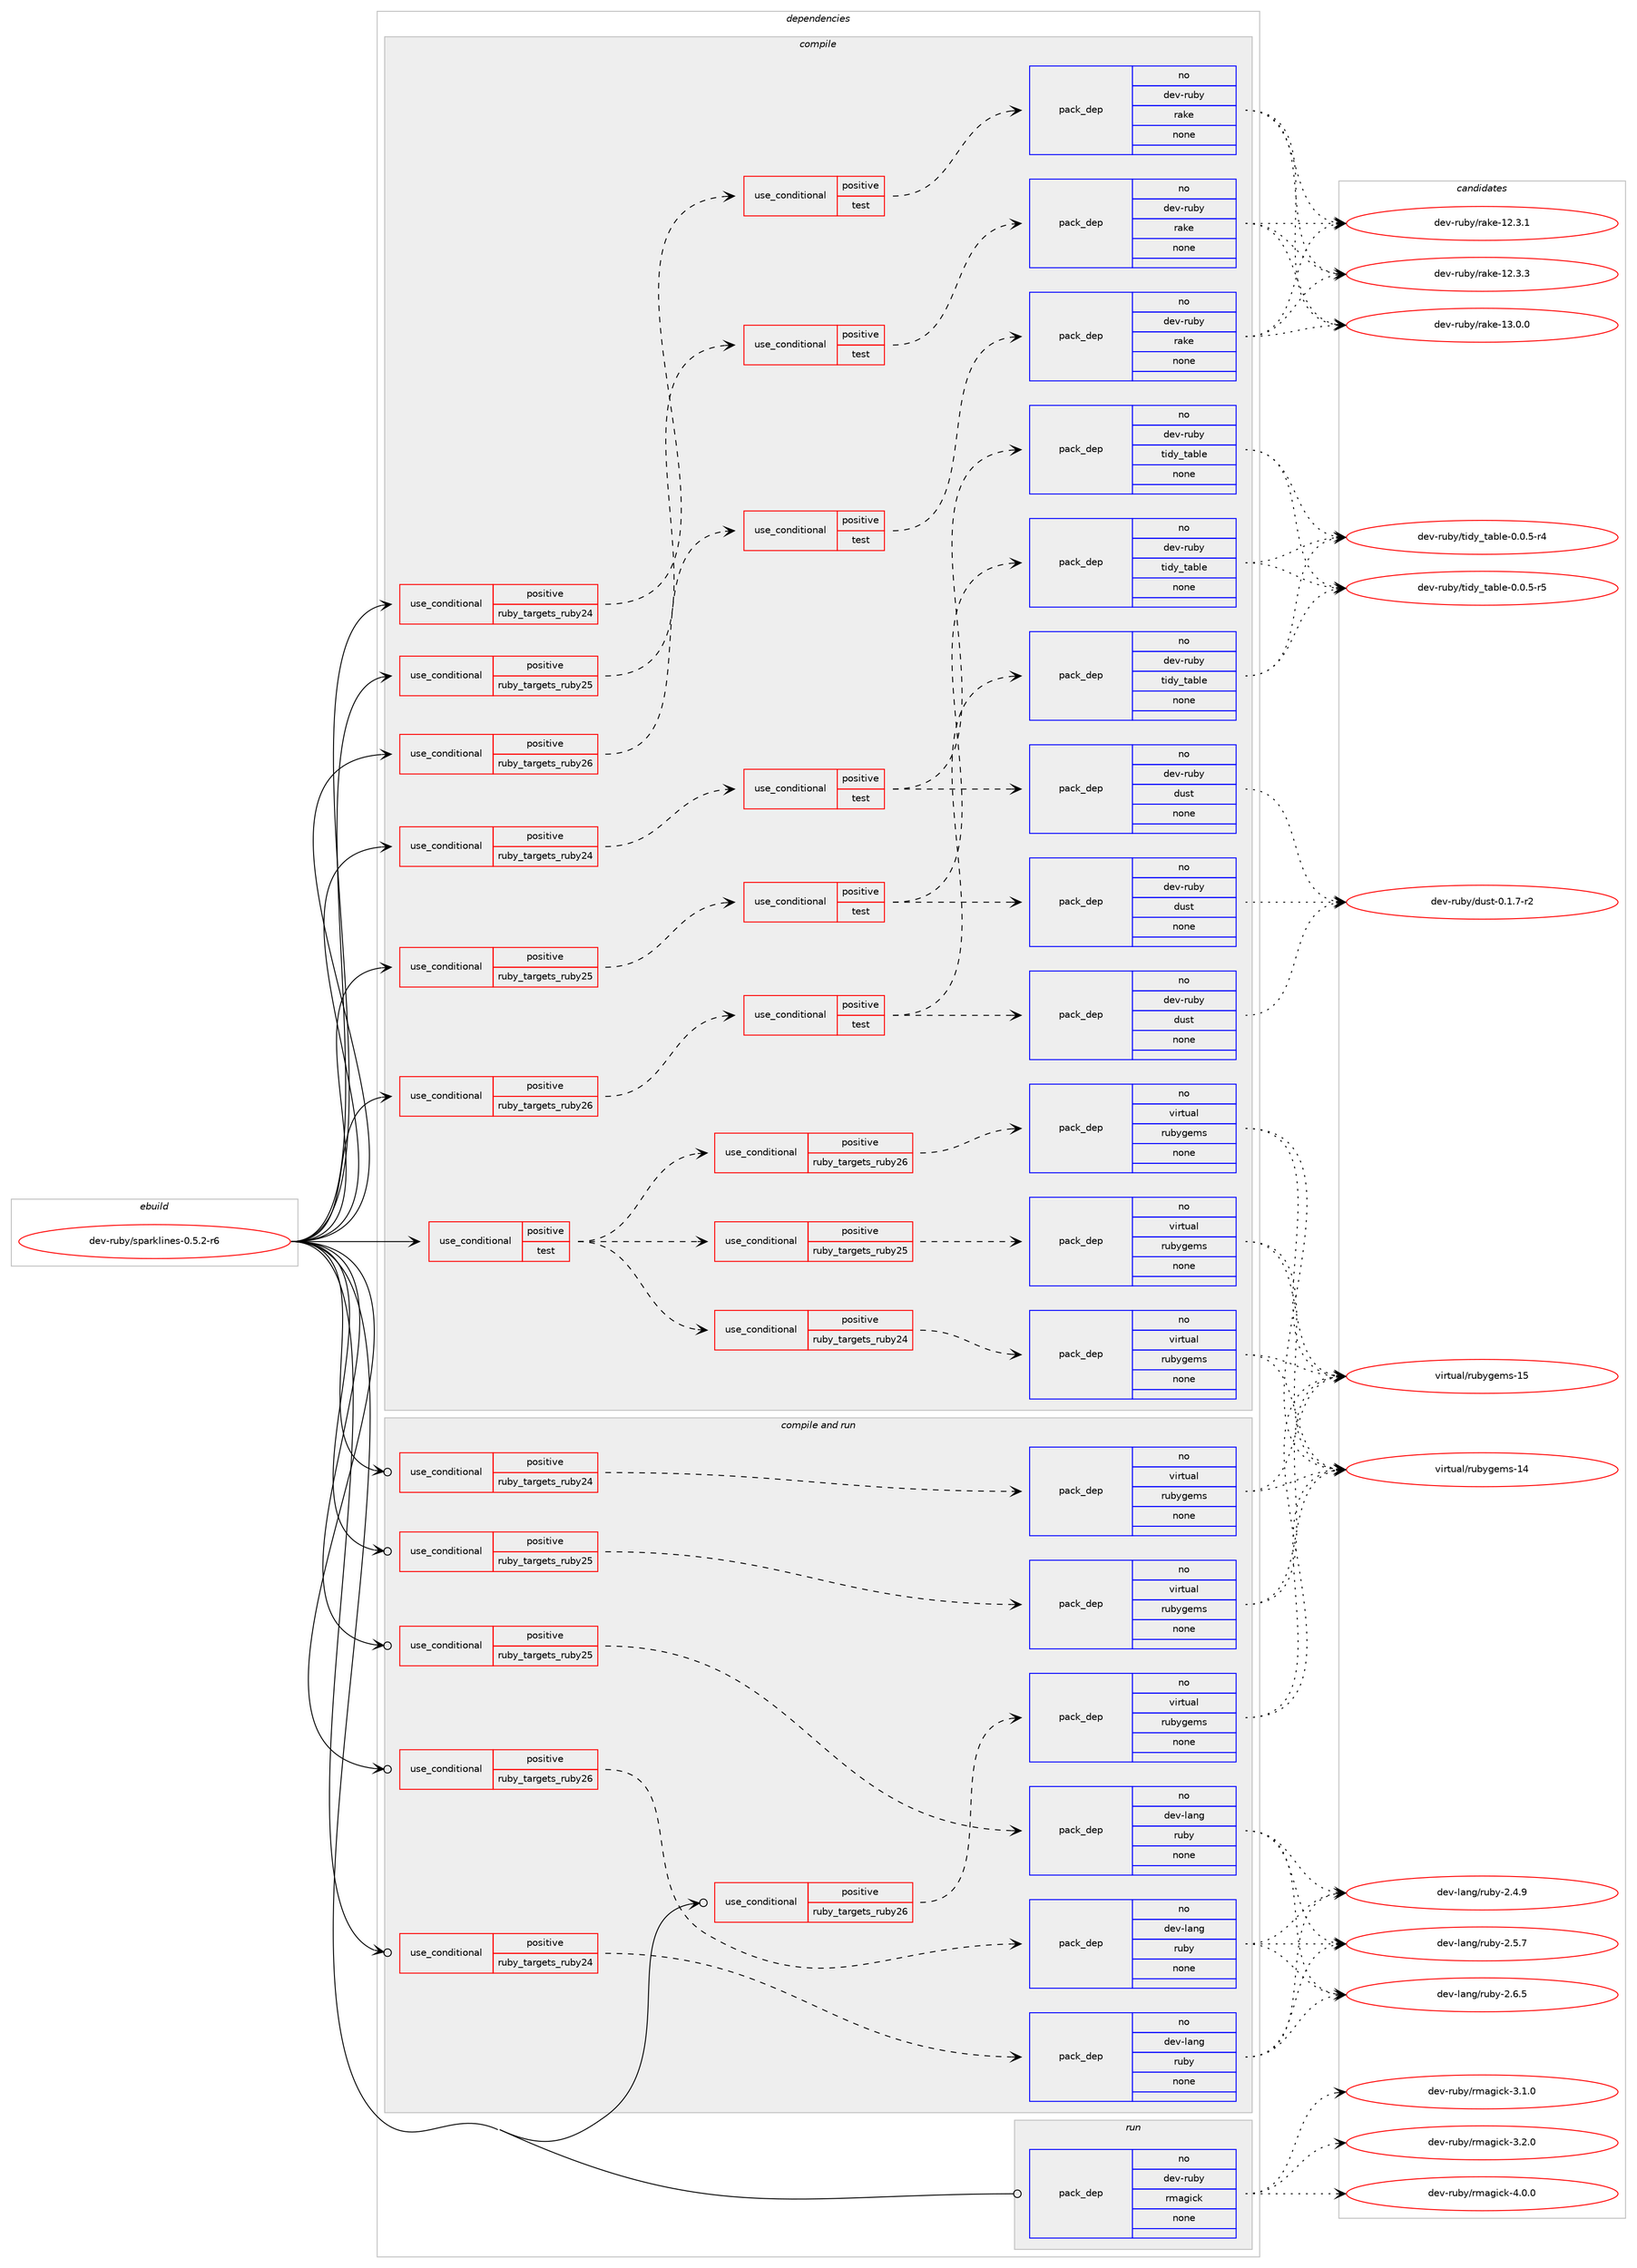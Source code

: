 digraph prolog {

# *************
# Graph options
# *************

newrank=true;
concentrate=true;
compound=true;
graph [rankdir=LR,fontname=Helvetica,fontsize=10,ranksep=1.5];#, ranksep=2.5, nodesep=0.2];
edge  [arrowhead=vee];
node  [fontname=Helvetica,fontsize=10];

# **********
# The ebuild
# **********

subgraph cluster_leftcol {
color=gray;
rank=same;
label=<<i>ebuild</i>>;
id [label="dev-ruby/sparklines-0.5.2-r6", color=red, width=4, href="../dev-ruby/sparklines-0.5.2-r6.svg"];
}

# ****************
# The dependencies
# ****************

subgraph cluster_midcol {
color=gray;
label=<<i>dependencies</i>>;
subgraph cluster_compile {
fillcolor="#eeeeee";
style=filled;
label=<<i>compile</i>>;
subgraph cond178414 {
dependency717572 [label=<<TABLE BORDER="0" CELLBORDER="1" CELLSPACING="0" CELLPADDING="4"><TR><TD ROWSPAN="3" CELLPADDING="10">use_conditional</TD></TR><TR><TD>positive</TD></TR><TR><TD>ruby_targets_ruby24</TD></TR></TABLE>>, shape=none, color=red];
subgraph cond178415 {
dependency717573 [label=<<TABLE BORDER="0" CELLBORDER="1" CELLSPACING="0" CELLPADDING="4"><TR><TD ROWSPAN="3" CELLPADDING="10">use_conditional</TD></TR><TR><TD>positive</TD></TR><TR><TD>test</TD></TR></TABLE>>, shape=none, color=red];
subgraph pack527112 {
dependency717574 [label=<<TABLE BORDER="0" CELLBORDER="1" CELLSPACING="0" CELLPADDING="4" WIDTH="220"><TR><TD ROWSPAN="6" CELLPADDING="30">pack_dep</TD></TR><TR><TD WIDTH="110">no</TD></TR><TR><TD>dev-ruby</TD></TR><TR><TD>rake</TD></TR><TR><TD>none</TD></TR><TR><TD></TD></TR></TABLE>>, shape=none, color=blue];
}
dependency717573:e -> dependency717574:w [weight=20,style="dashed",arrowhead="vee"];
}
dependency717572:e -> dependency717573:w [weight=20,style="dashed",arrowhead="vee"];
}
id:e -> dependency717572:w [weight=20,style="solid",arrowhead="vee"];
subgraph cond178416 {
dependency717575 [label=<<TABLE BORDER="0" CELLBORDER="1" CELLSPACING="0" CELLPADDING="4"><TR><TD ROWSPAN="3" CELLPADDING="10">use_conditional</TD></TR><TR><TD>positive</TD></TR><TR><TD>ruby_targets_ruby24</TD></TR></TABLE>>, shape=none, color=red];
subgraph cond178417 {
dependency717576 [label=<<TABLE BORDER="0" CELLBORDER="1" CELLSPACING="0" CELLPADDING="4"><TR><TD ROWSPAN="3" CELLPADDING="10">use_conditional</TD></TR><TR><TD>positive</TD></TR><TR><TD>test</TD></TR></TABLE>>, shape=none, color=red];
subgraph pack527113 {
dependency717577 [label=<<TABLE BORDER="0" CELLBORDER="1" CELLSPACING="0" CELLPADDING="4" WIDTH="220"><TR><TD ROWSPAN="6" CELLPADDING="30">pack_dep</TD></TR><TR><TD WIDTH="110">no</TD></TR><TR><TD>dev-ruby</TD></TR><TR><TD>tidy_table</TD></TR><TR><TD>none</TD></TR><TR><TD></TD></TR></TABLE>>, shape=none, color=blue];
}
dependency717576:e -> dependency717577:w [weight=20,style="dashed",arrowhead="vee"];
subgraph pack527114 {
dependency717578 [label=<<TABLE BORDER="0" CELLBORDER="1" CELLSPACING="0" CELLPADDING="4" WIDTH="220"><TR><TD ROWSPAN="6" CELLPADDING="30">pack_dep</TD></TR><TR><TD WIDTH="110">no</TD></TR><TR><TD>dev-ruby</TD></TR><TR><TD>dust</TD></TR><TR><TD>none</TD></TR><TR><TD></TD></TR></TABLE>>, shape=none, color=blue];
}
dependency717576:e -> dependency717578:w [weight=20,style="dashed",arrowhead="vee"];
}
dependency717575:e -> dependency717576:w [weight=20,style="dashed",arrowhead="vee"];
}
id:e -> dependency717575:w [weight=20,style="solid",arrowhead="vee"];
subgraph cond178418 {
dependency717579 [label=<<TABLE BORDER="0" CELLBORDER="1" CELLSPACING="0" CELLPADDING="4"><TR><TD ROWSPAN="3" CELLPADDING="10">use_conditional</TD></TR><TR><TD>positive</TD></TR><TR><TD>ruby_targets_ruby25</TD></TR></TABLE>>, shape=none, color=red];
subgraph cond178419 {
dependency717580 [label=<<TABLE BORDER="0" CELLBORDER="1" CELLSPACING="0" CELLPADDING="4"><TR><TD ROWSPAN="3" CELLPADDING="10">use_conditional</TD></TR><TR><TD>positive</TD></TR><TR><TD>test</TD></TR></TABLE>>, shape=none, color=red];
subgraph pack527115 {
dependency717581 [label=<<TABLE BORDER="0" CELLBORDER="1" CELLSPACING="0" CELLPADDING="4" WIDTH="220"><TR><TD ROWSPAN="6" CELLPADDING="30">pack_dep</TD></TR><TR><TD WIDTH="110">no</TD></TR><TR><TD>dev-ruby</TD></TR><TR><TD>rake</TD></TR><TR><TD>none</TD></TR><TR><TD></TD></TR></TABLE>>, shape=none, color=blue];
}
dependency717580:e -> dependency717581:w [weight=20,style="dashed",arrowhead="vee"];
}
dependency717579:e -> dependency717580:w [weight=20,style="dashed",arrowhead="vee"];
}
id:e -> dependency717579:w [weight=20,style="solid",arrowhead="vee"];
subgraph cond178420 {
dependency717582 [label=<<TABLE BORDER="0" CELLBORDER="1" CELLSPACING="0" CELLPADDING="4"><TR><TD ROWSPAN="3" CELLPADDING="10">use_conditional</TD></TR><TR><TD>positive</TD></TR><TR><TD>ruby_targets_ruby25</TD></TR></TABLE>>, shape=none, color=red];
subgraph cond178421 {
dependency717583 [label=<<TABLE BORDER="0" CELLBORDER="1" CELLSPACING="0" CELLPADDING="4"><TR><TD ROWSPAN="3" CELLPADDING="10">use_conditional</TD></TR><TR><TD>positive</TD></TR><TR><TD>test</TD></TR></TABLE>>, shape=none, color=red];
subgraph pack527116 {
dependency717584 [label=<<TABLE BORDER="0" CELLBORDER="1" CELLSPACING="0" CELLPADDING="4" WIDTH="220"><TR><TD ROWSPAN="6" CELLPADDING="30">pack_dep</TD></TR><TR><TD WIDTH="110">no</TD></TR><TR><TD>dev-ruby</TD></TR><TR><TD>tidy_table</TD></TR><TR><TD>none</TD></TR><TR><TD></TD></TR></TABLE>>, shape=none, color=blue];
}
dependency717583:e -> dependency717584:w [weight=20,style="dashed",arrowhead="vee"];
subgraph pack527117 {
dependency717585 [label=<<TABLE BORDER="0" CELLBORDER="1" CELLSPACING="0" CELLPADDING="4" WIDTH="220"><TR><TD ROWSPAN="6" CELLPADDING="30">pack_dep</TD></TR><TR><TD WIDTH="110">no</TD></TR><TR><TD>dev-ruby</TD></TR><TR><TD>dust</TD></TR><TR><TD>none</TD></TR><TR><TD></TD></TR></TABLE>>, shape=none, color=blue];
}
dependency717583:e -> dependency717585:w [weight=20,style="dashed",arrowhead="vee"];
}
dependency717582:e -> dependency717583:w [weight=20,style="dashed",arrowhead="vee"];
}
id:e -> dependency717582:w [weight=20,style="solid",arrowhead="vee"];
subgraph cond178422 {
dependency717586 [label=<<TABLE BORDER="0" CELLBORDER="1" CELLSPACING="0" CELLPADDING="4"><TR><TD ROWSPAN="3" CELLPADDING="10">use_conditional</TD></TR><TR><TD>positive</TD></TR><TR><TD>ruby_targets_ruby26</TD></TR></TABLE>>, shape=none, color=red];
subgraph cond178423 {
dependency717587 [label=<<TABLE BORDER="0" CELLBORDER="1" CELLSPACING="0" CELLPADDING="4"><TR><TD ROWSPAN="3" CELLPADDING="10">use_conditional</TD></TR><TR><TD>positive</TD></TR><TR><TD>test</TD></TR></TABLE>>, shape=none, color=red];
subgraph pack527118 {
dependency717588 [label=<<TABLE BORDER="0" CELLBORDER="1" CELLSPACING="0" CELLPADDING="4" WIDTH="220"><TR><TD ROWSPAN="6" CELLPADDING="30">pack_dep</TD></TR><TR><TD WIDTH="110">no</TD></TR><TR><TD>dev-ruby</TD></TR><TR><TD>rake</TD></TR><TR><TD>none</TD></TR><TR><TD></TD></TR></TABLE>>, shape=none, color=blue];
}
dependency717587:e -> dependency717588:w [weight=20,style="dashed",arrowhead="vee"];
}
dependency717586:e -> dependency717587:w [weight=20,style="dashed",arrowhead="vee"];
}
id:e -> dependency717586:w [weight=20,style="solid",arrowhead="vee"];
subgraph cond178424 {
dependency717589 [label=<<TABLE BORDER="0" CELLBORDER="1" CELLSPACING="0" CELLPADDING="4"><TR><TD ROWSPAN="3" CELLPADDING="10">use_conditional</TD></TR><TR><TD>positive</TD></TR><TR><TD>ruby_targets_ruby26</TD></TR></TABLE>>, shape=none, color=red];
subgraph cond178425 {
dependency717590 [label=<<TABLE BORDER="0" CELLBORDER="1" CELLSPACING="0" CELLPADDING="4"><TR><TD ROWSPAN="3" CELLPADDING="10">use_conditional</TD></TR><TR><TD>positive</TD></TR><TR><TD>test</TD></TR></TABLE>>, shape=none, color=red];
subgraph pack527119 {
dependency717591 [label=<<TABLE BORDER="0" CELLBORDER="1" CELLSPACING="0" CELLPADDING="4" WIDTH="220"><TR><TD ROWSPAN="6" CELLPADDING="30">pack_dep</TD></TR><TR><TD WIDTH="110">no</TD></TR><TR><TD>dev-ruby</TD></TR><TR><TD>tidy_table</TD></TR><TR><TD>none</TD></TR><TR><TD></TD></TR></TABLE>>, shape=none, color=blue];
}
dependency717590:e -> dependency717591:w [weight=20,style="dashed",arrowhead="vee"];
subgraph pack527120 {
dependency717592 [label=<<TABLE BORDER="0" CELLBORDER="1" CELLSPACING="0" CELLPADDING="4" WIDTH="220"><TR><TD ROWSPAN="6" CELLPADDING="30">pack_dep</TD></TR><TR><TD WIDTH="110">no</TD></TR><TR><TD>dev-ruby</TD></TR><TR><TD>dust</TD></TR><TR><TD>none</TD></TR><TR><TD></TD></TR></TABLE>>, shape=none, color=blue];
}
dependency717590:e -> dependency717592:w [weight=20,style="dashed",arrowhead="vee"];
}
dependency717589:e -> dependency717590:w [weight=20,style="dashed",arrowhead="vee"];
}
id:e -> dependency717589:w [weight=20,style="solid",arrowhead="vee"];
subgraph cond178426 {
dependency717593 [label=<<TABLE BORDER="0" CELLBORDER="1" CELLSPACING="0" CELLPADDING="4"><TR><TD ROWSPAN="3" CELLPADDING="10">use_conditional</TD></TR><TR><TD>positive</TD></TR><TR><TD>test</TD></TR></TABLE>>, shape=none, color=red];
subgraph cond178427 {
dependency717594 [label=<<TABLE BORDER="0" CELLBORDER="1" CELLSPACING="0" CELLPADDING="4"><TR><TD ROWSPAN="3" CELLPADDING="10">use_conditional</TD></TR><TR><TD>positive</TD></TR><TR><TD>ruby_targets_ruby24</TD></TR></TABLE>>, shape=none, color=red];
subgraph pack527121 {
dependency717595 [label=<<TABLE BORDER="0" CELLBORDER="1" CELLSPACING="0" CELLPADDING="4" WIDTH="220"><TR><TD ROWSPAN="6" CELLPADDING="30">pack_dep</TD></TR><TR><TD WIDTH="110">no</TD></TR><TR><TD>virtual</TD></TR><TR><TD>rubygems</TD></TR><TR><TD>none</TD></TR><TR><TD></TD></TR></TABLE>>, shape=none, color=blue];
}
dependency717594:e -> dependency717595:w [weight=20,style="dashed",arrowhead="vee"];
}
dependency717593:e -> dependency717594:w [weight=20,style="dashed",arrowhead="vee"];
subgraph cond178428 {
dependency717596 [label=<<TABLE BORDER="0" CELLBORDER="1" CELLSPACING="0" CELLPADDING="4"><TR><TD ROWSPAN="3" CELLPADDING="10">use_conditional</TD></TR><TR><TD>positive</TD></TR><TR><TD>ruby_targets_ruby25</TD></TR></TABLE>>, shape=none, color=red];
subgraph pack527122 {
dependency717597 [label=<<TABLE BORDER="0" CELLBORDER="1" CELLSPACING="0" CELLPADDING="4" WIDTH="220"><TR><TD ROWSPAN="6" CELLPADDING="30">pack_dep</TD></TR><TR><TD WIDTH="110">no</TD></TR><TR><TD>virtual</TD></TR><TR><TD>rubygems</TD></TR><TR><TD>none</TD></TR><TR><TD></TD></TR></TABLE>>, shape=none, color=blue];
}
dependency717596:e -> dependency717597:w [weight=20,style="dashed",arrowhead="vee"];
}
dependency717593:e -> dependency717596:w [weight=20,style="dashed",arrowhead="vee"];
subgraph cond178429 {
dependency717598 [label=<<TABLE BORDER="0" CELLBORDER="1" CELLSPACING="0" CELLPADDING="4"><TR><TD ROWSPAN="3" CELLPADDING="10">use_conditional</TD></TR><TR><TD>positive</TD></TR><TR><TD>ruby_targets_ruby26</TD></TR></TABLE>>, shape=none, color=red];
subgraph pack527123 {
dependency717599 [label=<<TABLE BORDER="0" CELLBORDER="1" CELLSPACING="0" CELLPADDING="4" WIDTH="220"><TR><TD ROWSPAN="6" CELLPADDING="30">pack_dep</TD></TR><TR><TD WIDTH="110">no</TD></TR><TR><TD>virtual</TD></TR><TR><TD>rubygems</TD></TR><TR><TD>none</TD></TR><TR><TD></TD></TR></TABLE>>, shape=none, color=blue];
}
dependency717598:e -> dependency717599:w [weight=20,style="dashed",arrowhead="vee"];
}
dependency717593:e -> dependency717598:w [weight=20,style="dashed",arrowhead="vee"];
}
id:e -> dependency717593:w [weight=20,style="solid",arrowhead="vee"];
}
subgraph cluster_compileandrun {
fillcolor="#eeeeee";
style=filled;
label=<<i>compile and run</i>>;
subgraph cond178430 {
dependency717600 [label=<<TABLE BORDER="0" CELLBORDER="1" CELLSPACING="0" CELLPADDING="4"><TR><TD ROWSPAN="3" CELLPADDING="10">use_conditional</TD></TR><TR><TD>positive</TD></TR><TR><TD>ruby_targets_ruby24</TD></TR></TABLE>>, shape=none, color=red];
subgraph pack527124 {
dependency717601 [label=<<TABLE BORDER="0" CELLBORDER="1" CELLSPACING="0" CELLPADDING="4" WIDTH="220"><TR><TD ROWSPAN="6" CELLPADDING="30">pack_dep</TD></TR><TR><TD WIDTH="110">no</TD></TR><TR><TD>dev-lang</TD></TR><TR><TD>ruby</TD></TR><TR><TD>none</TD></TR><TR><TD></TD></TR></TABLE>>, shape=none, color=blue];
}
dependency717600:e -> dependency717601:w [weight=20,style="dashed",arrowhead="vee"];
}
id:e -> dependency717600:w [weight=20,style="solid",arrowhead="odotvee"];
subgraph cond178431 {
dependency717602 [label=<<TABLE BORDER="0" CELLBORDER="1" CELLSPACING="0" CELLPADDING="4"><TR><TD ROWSPAN="3" CELLPADDING="10">use_conditional</TD></TR><TR><TD>positive</TD></TR><TR><TD>ruby_targets_ruby24</TD></TR></TABLE>>, shape=none, color=red];
subgraph pack527125 {
dependency717603 [label=<<TABLE BORDER="0" CELLBORDER="1" CELLSPACING="0" CELLPADDING="4" WIDTH="220"><TR><TD ROWSPAN="6" CELLPADDING="30">pack_dep</TD></TR><TR><TD WIDTH="110">no</TD></TR><TR><TD>virtual</TD></TR><TR><TD>rubygems</TD></TR><TR><TD>none</TD></TR><TR><TD></TD></TR></TABLE>>, shape=none, color=blue];
}
dependency717602:e -> dependency717603:w [weight=20,style="dashed",arrowhead="vee"];
}
id:e -> dependency717602:w [weight=20,style="solid",arrowhead="odotvee"];
subgraph cond178432 {
dependency717604 [label=<<TABLE BORDER="0" CELLBORDER="1" CELLSPACING="0" CELLPADDING="4"><TR><TD ROWSPAN="3" CELLPADDING="10">use_conditional</TD></TR><TR><TD>positive</TD></TR><TR><TD>ruby_targets_ruby25</TD></TR></TABLE>>, shape=none, color=red];
subgraph pack527126 {
dependency717605 [label=<<TABLE BORDER="0" CELLBORDER="1" CELLSPACING="0" CELLPADDING="4" WIDTH="220"><TR><TD ROWSPAN="6" CELLPADDING="30">pack_dep</TD></TR><TR><TD WIDTH="110">no</TD></TR><TR><TD>dev-lang</TD></TR><TR><TD>ruby</TD></TR><TR><TD>none</TD></TR><TR><TD></TD></TR></TABLE>>, shape=none, color=blue];
}
dependency717604:e -> dependency717605:w [weight=20,style="dashed",arrowhead="vee"];
}
id:e -> dependency717604:w [weight=20,style="solid",arrowhead="odotvee"];
subgraph cond178433 {
dependency717606 [label=<<TABLE BORDER="0" CELLBORDER="1" CELLSPACING="0" CELLPADDING="4"><TR><TD ROWSPAN="3" CELLPADDING="10">use_conditional</TD></TR><TR><TD>positive</TD></TR><TR><TD>ruby_targets_ruby25</TD></TR></TABLE>>, shape=none, color=red];
subgraph pack527127 {
dependency717607 [label=<<TABLE BORDER="0" CELLBORDER="1" CELLSPACING="0" CELLPADDING="4" WIDTH="220"><TR><TD ROWSPAN="6" CELLPADDING="30">pack_dep</TD></TR><TR><TD WIDTH="110">no</TD></TR><TR><TD>virtual</TD></TR><TR><TD>rubygems</TD></TR><TR><TD>none</TD></TR><TR><TD></TD></TR></TABLE>>, shape=none, color=blue];
}
dependency717606:e -> dependency717607:w [weight=20,style="dashed",arrowhead="vee"];
}
id:e -> dependency717606:w [weight=20,style="solid",arrowhead="odotvee"];
subgraph cond178434 {
dependency717608 [label=<<TABLE BORDER="0" CELLBORDER="1" CELLSPACING="0" CELLPADDING="4"><TR><TD ROWSPAN="3" CELLPADDING="10">use_conditional</TD></TR><TR><TD>positive</TD></TR><TR><TD>ruby_targets_ruby26</TD></TR></TABLE>>, shape=none, color=red];
subgraph pack527128 {
dependency717609 [label=<<TABLE BORDER="0" CELLBORDER="1" CELLSPACING="0" CELLPADDING="4" WIDTH="220"><TR><TD ROWSPAN="6" CELLPADDING="30">pack_dep</TD></TR><TR><TD WIDTH="110">no</TD></TR><TR><TD>dev-lang</TD></TR><TR><TD>ruby</TD></TR><TR><TD>none</TD></TR><TR><TD></TD></TR></TABLE>>, shape=none, color=blue];
}
dependency717608:e -> dependency717609:w [weight=20,style="dashed",arrowhead="vee"];
}
id:e -> dependency717608:w [weight=20,style="solid",arrowhead="odotvee"];
subgraph cond178435 {
dependency717610 [label=<<TABLE BORDER="0" CELLBORDER="1" CELLSPACING="0" CELLPADDING="4"><TR><TD ROWSPAN="3" CELLPADDING="10">use_conditional</TD></TR><TR><TD>positive</TD></TR><TR><TD>ruby_targets_ruby26</TD></TR></TABLE>>, shape=none, color=red];
subgraph pack527129 {
dependency717611 [label=<<TABLE BORDER="0" CELLBORDER="1" CELLSPACING="0" CELLPADDING="4" WIDTH="220"><TR><TD ROWSPAN="6" CELLPADDING="30">pack_dep</TD></TR><TR><TD WIDTH="110">no</TD></TR><TR><TD>virtual</TD></TR><TR><TD>rubygems</TD></TR><TR><TD>none</TD></TR><TR><TD></TD></TR></TABLE>>, shape=none, color=blue];
}
dependency717610:e -> dependency717611:w [weight=20,style="dashed",arrowhead="vee"];
}
id:e -> dependency717610:w [weight=20,style="solid",arrowhead="odotvee"];
}
subgraph cluster_run {
fillcolor="#eeeeee";
style=filled;
label=<<i>run</i>>;
subgraph pack527130 {
dependency717612 [label=<<TABLE BORDER="0" CELLBORDER="1" CELLSPACING="0" CELLPADDING="4" WIDTH="220"><TR><TD ROWSPAN="6" CELLPADDING="30">pack_dep</TD></TR><TR><TD WIDTH="110">no</TD></TR><TR><TD>dev-ruby</TD></TR><TR><TD>rmagick</TD></TR><TR><TD>none</TD></TR><TR><TD></TD></TR></TABLE>>, shape=none, color=blue];
}
id:e -> dependency717612:w [weight=20,style="solid",arrowhead="odot"];
}
}

# **************
# The candidates
# **************

subgraph cluster_choices {
rank=same;
color=gray;
label=<<i>candidates</i>>;

subgraph choice527112 {
color=black;
nodesep=1;
choice1001011184511411798121471149710710145495046514649 [label="dev-ruby/rake-12.3.1", color=red, width=4,href="../dev-ruby/rake-12.3.1.svg"];
choice1001011184511411798121471149710710145495046514651 [label="dev-ruby/rake-12.3.3", color=red, width=4,href="../dev-ruby/rake-12.3.3.svg"];
choice1001011184511411798121471149710710145495146484648 [label="dev-ruby/rake-13.0.0", color=red, width=4,href="../dev-ruby/rake-13.0.0.svg"];
dependency717574:e -> choice1001011184511411798121471149710710145495046514649:w [style=dotted,weight="100"];
dependency717574:e -> choice1001011184511411798121471149710710145495046514651:w [style=dotted,weight="100"];
dependency717574:e -> choice1001011184511411798121471149710710145495146484648:w [style=dotted,weight="100"];
}
subgraph choice527113 {
color=black;
nodesep=1;
choice1001011184511411798121471161051001219511697981081014548464846534511452 [label="dev-ruby/tidy_table-0.0.5-r4", color=red, width=4,href="../dev-ruby/tidy_table-0.0.5-r4.svg"];
choice1001011184511411798121471161051001219511697981081014548464846534511453 [label="dev-ruby/tidy_table-0.0.5-r5", color=red, width=4,href="../dev-ruby/tidy_table-0.0.5-r5.svg"];
dependency717577:e -> choice1001011184511411798121471161051001219511697981081014548464846534511452:w [style=dotted,weight="100"];
dependency717577:e -> choice1001011184511411798121471161051001219511697981081014548464846534511453:w [style=dotted,weight="100"];
}
subgraph choice527114 {
color=black;
nodesep=1;
choice1001011184511411798121471001171151164548464946554511450 [label="dev-ruby/dust-0.1.7-r2", color=red, width=4,href="../dev-ruby/dust-0.1.7-r2.svg"];
dependency717578:e -> choice1001011184511411798121471001171151164548464946554511450:w [style=dotted,weight="100"];
}
subgraph choice527115 {
color=black;
nodesep=1;
choice1001011184511411798121471149710710145495046514649 [label="dev-ruby/rake-12.3.1", color=red, width=4,href="../dev-ruby/rake-12.3.1.svg"];
choice1001011184511411798121471149710710145495046514651 [label="dev-ruby/rake-12.3.3", color=red, width=4,href="../dev-ruby/rake-12.3.3.svg"];
choice1001011184511411798121471149710710145495146484648 [label="dev-ruby/rake-13.0.0", color=red, width=4,href="../dev-ruby/rake-13.0.0.svg"];
dependency717581:e -> choice1001011184511411798121471149710710145495046514649:w [style=dotted,weight="100"];
dependency717581:e -> choice1001011184511411798121471149710710145495046514651:w [style=dotted,weight="100"];
dependency717581:e -> choice1001011184511411798121471149710710145495146484648:w [style=dotted,weight="100"];
}
subgraph choice527116 {
color=black;
nodesep=1;
choice1001011184511411798121471161051001219511697981081014548464846534511452 [label="dev-ruby/tidy_table-0.0.5-r4", color=red, width=4,href="../dev-ruby/tidy_table-0.0.5-r4.svg"];
choice1001011184511411798121471161051001219511697981081014548464846534511453 [label="dev-ruby/tidy_table-0.0.5-r5", color=red, width=4,href="../dev-ruby/tidy_table-0.0.5-r5.svg"];
dependency717584:e -> choice1001011184511411798121471161051001219511697981081014548464846534511452:w [style=dotted,weight="100"];
dependency717584:e -> choice1001011184511411798121471161051001219511697981081014548464846534511453:w [style=dotted,weight="100"];
}
subgraph choice527117 {
color=black;
nodesep=1;
choice1001011184511411798121471001171151164548464946554511450 [label="dev-ruby/dust-0.1.7-r2", color=red, width=4,href="../dev-ruby/dust-0.1.7-r2.svg"];
dependency717585:e -> choice1001011184511411798121471001171151164548464946554511450:w [style=dotted,weight="100"];
}
subgraph choice527118 {
color=black;
nodesep=1;
choice1001011184511411798121471149710710145495046514649 [label="dev-ruby/rake-12.3.1", color=red, width=4,href="../dev-ruby/rake-12.3.1.svg"];
choice1001011184511411798121471149710710145495046514651 [label="dev-ruby/rake-12.3.3", color=red, width=4,href="../dev-ruby/rake-12.3.3.svg"];
choice1001011184511411798121471149710710145495146484648 [label="dev-ruby/rake-13.0.0", color=red, width=4,href="../dev-ruby/rake-13.0.0.svg"];
dependency717588:e -> choice1001011184511411798121471149710710145495046514649:w [style=dotted,weight="100"];
dependency717588:e -> choice1001011184511411798121471149710710145495046514651:w [style=dotted,weight="100"];
dependency717588:e -> choice1001011184511411798121471149710710145495146484648:w [style=dotted,weight="100"];
}
subgraph choice527119 {
color=black;
nodesep=1;
choice1001011184511411798121471161051001219511697981081014548464846534511452 [label="dev-ruby/tidy_table-0.0.5-r4", color=red, width=4,href="../dev-ruby/tidy_table-0.0.5-r4.svg"];
choice1001011184511411798121471161051001219511697981081014548464846534511453 [label="dev-ruby/tidy_table-0.0.5-r5", color=red, width=4,href="../dev-ruby/tidy_table-0.0.5-r5.svg"];
dependency717591:e -> choice1001011184511411798121471161051001219511697981081014548464846534511452:w [style=dotted,weight="100"];
dependency717591:e -> choice1001011184511411798121471161051001219511697981081014548464846534511453:w [style=dotted,weight="100"];
}
subgraph choice527120 {
color=black;
nodesep=1;
choice1001011184511411798121471001171151164548464946554511450 [label="dev-ruby/dust-0.1.7-r2", color=red, width=4,href="../dev-ruby/dust-0.1.7-r2.svg"];
dependency717592:e -> choice1001011184511411798121471001171151164548464946554511450:w [style=dotted,weight="100"];
}
subgraph choice527121 {
color=black;
nodesep=1;
choice118105114116117971084711411798121103101109115454952 [label="virtual/rubygems-14", color=red, width=4,href="../virtual/rubygems-14.svg"];
choice118105114116117971084711411798121103101109115454953 [label="virtual/rubygems-15", color=red, width=4,href="../virtual/rubygems-15.svg"];
dependency717595:e -> choice118105114116117971084711411798121103101109115454952:w [style=dotted,weight="100"];
dependency717595:e -> choice118105114116117971084711411798121103101109115454953:w [style=dotted,weight="100"];
}
subgraph choice527122 {
color=black;
nodesep=1;
choice118105114116117971084711411798121103101109115454952 [label="virtual/rubygems-14", color=red, width=4,href="../virtual/rubygems-14.svg"];
choice118105114116117971084711411798121103101109115454953 [label="virtual/rubygems-15", color=red, width=4,href="../virtual/rubygems-15.svg"];
dependency717597:e -> choice118105114116117971084711411798121103101109115454952:w [style=dotted,weight="100"];
dependency717597:e -> choice118105114116117971084711411798121103101109115454953:w [style=dotted,weight="100"];
}
subgraph choice527123 {
color=black;
nodesep=1;
choice118105114116117971084711411798121103101109115454952 [label="virtual/rubygems-14", color=red, width=4,href="../virtual/rubygems-14.svg"];
choice118105114116117971084711411798121103101109115454953 [label="virtual/rubygems-15", color=red, width=4,href="../virtual/rubygems-15.svg"];
dependency717599:e -> choice118105114116117971084711411798121103101109115454952:w [style=dotted,weight="100"];
dependency717599:e -> choice118105114116117971084711411798121103101109115454953:w [style=dotted,weight="100"];
}
subgraph choice527124 {
color=black;
nodesep=1;
choice10010111845108971101034711411798121455046524657 [label="dev-lang/ruby-2.4.9", color=red, width=4,href="../dev-lang/ruby-2.4.9.svg"];
choice10010111845108971101034711411798121455046534655 [label="dev-lang/ruby-2.5.7", color=red, width=4,href="../dev-lang/ruby-2.5.7.svg"];
choice10010111845108971101034711411798121455046544653 [label="dev-lang/ruby-2.6.5", color=red, width=4,href="../dev-lang/ruby-2.6.5.svg"];
dependency717601:e -> choice10010111845108971101034711411798121455046524657:w [style=dotted,weight="100"];
dependency717601:e -> choice10010111845108971101034711411798121455046534655:w [style=dotted,weight="100"];
dependency717601:e -> choice10010111845108971101034711411798121455046544653:w [style=dotted,weight="100"];
}
subgraph choice527125 {
color=black;
nodesep=1;
choice118105114116117971084711411798121103101109115454952 [label="virtual/rubygems-14", color=red, width=4,href="../virtual/rubygems-14.svg"];
choice118105114116117971084711411798121103101109115454953 [label="virtual/rubygems-15", color=red, width=4,href="../virtual/rubygems-15.svg"];
dependency717603:e -> choice118105114116117971084711411798121103101109115454952:w [style=dotted,weight="100"];
dependency717603:e -> choice118105114116117971084711411798121103101109115454953:w [style=dotted,weight="100"];
}
subgraph choice527126 {
color=black;
nodesep=1;
choice10010111845108971101034711411798121455046524657 [label="dev-lang/ruby-2.4.9", color=red, width=4,href="../dev-lang/ruby-2.4.9.svg"];
choice10010111845108971101034711411798121455046534655 [label="dev-lang/ruby-2.5.7", color=red, width=4,href="../dev-lang/ruby-2.5.7.svg"];
choice10010111845108971101034711411798121455046544653 [label="dev-lang/ruby-2.6.5", color=red, width=4,href="../dev-lang/ruby-2.6.5.svg"];
dependency717605:e -> choice10010111845108971101034711411798121455046524657:w [style=dotted,weight="100"];
dependency717605:e -> choice10010111845108971101034711411798121455046534655:w [style=dotted,weight="100"];
dependency717605:e -> choice10010111845108971101034711411798121455046544653:w [style=dotted,weight="100"];
}
subgraph choice527127 {
color=black;
nodesep=1;
choice118105114116117971084711411798121103101109115454952 [label="virtual/rubygems-14", color=red, width=4,href="../virtual/rubygems-14.svg"];
choice118105114116117971084711411798121103101109115454953 [label="virtual/rubygems-15", color=red, width=4,href="../virtual/rubygems-15.svg"];
dependency717607:e -> choice118105114116117971084711411798121103101109115454952:w [style=dotted,weight="100"];
dependency717607:e -> choice118105114116117971084711411798121103101109115454953:w [style=dotted,weight="100"];
}
subgraph choice527128 {
color=black;
nodesep=1;
choice10010111845108971101034711411798121455046524657 [label="dev-lang/ruby-2.4.9", color=red, width=4,href="../dev-lang/ruby-2.4.9.svg"];
choice10010111845108971101034711411798121455046534655 [label="dev-lang/ruby-2.5.7", color=red, width=4,href="../dev-lang/ruby-2.5.7.svg"];
choice10010111845108971101034711411798121455046544653 [label="dev-lang/ruby-2.6.5", color=red, width=4,href="../dev-lang/ruby-2.6.5.svg"];
dependency717609:e -> choice10010111845108971101034711411798121455046524657:w [style=dotted,weight="100"];
dependency717609:e -> choice10010111845108971101034711411798121455046534655:w [style=dotted,weight="100"];
dependency717609:e -> choice10010111845108971101034711411798121455046544653:w [style=dotted,weight="100"];
}
subgraph choice527129 {
color=black;
nodesep=1;
choice118105114116117971084711411798121103101109115454952 [label="virtual/rubygems-14", color=red, width=4,href="../virtual/rubygems-14.svg"];
choice118105114116117971084711411798121103101109115454953 [label="virtual/rubygems-15", color=red, width=4,href="../virtual/rubygems-15.svg"];
dependency717611:e -> choice118105114116117971084711411798121103101109115454952:w [style=dotted,weight="100"];
dependency717611:e -> choice118105114116117971084711411798121103101109115454953:w [style=dotted,weight="100"];
}
subgraph choice527130 {
color=black;
nodesep=1;
choice1001011184511411798121471141099710310599107455146494648 [label="dev-ruby/rmagick-3.1.0", color=red, width=4,href="../dev-ruby/rmagick-3.1.0.svg"];
choice1001011184511411798121471141099710310599107455146504648 [label="dev-ruby/rmagick-3.2.0", color=red, width=4,href="../dev-ruby/rmagick-3.2.0.svg"];
choice1001011184511411798121471141099710310599107455246484648 [label="dev-ruby/rmagick-4.0.0", color=red, width=4,href="../dev-ruby/rmagick-4.0.0.svg"];
dependency717612:e -> choice1001011184511411798121471141099710310599107455146494648:w [style=dotted,weight="100"];
dependency717612:e -> choice1001011184511411798121471141099710310599107455146504648:w [style=dotted,weight="100"];
dependency717612:e -> choice1001011184511411798121471141099710310599107455246484648:w [style=dotted,weight="100"];
}
}

}
